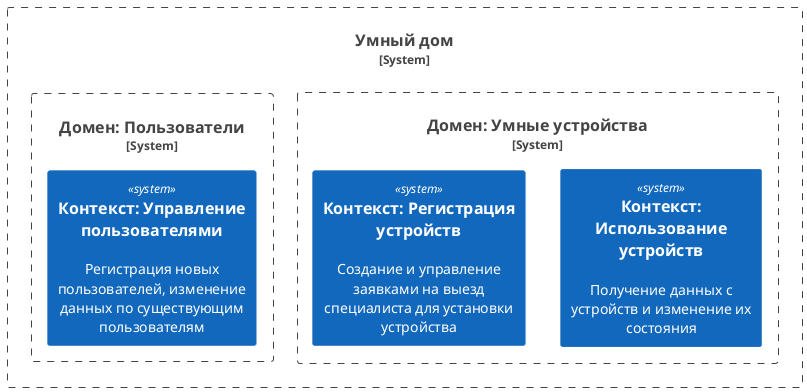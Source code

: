 @startuml

!include <C4/C4_Container.puml>

System_Boundary("SmartHome", "Умный дом") {
    System_Boundary("DeviceDomain", "Домен: Умные устройства") {
        System(ManageDevice, "Контекст: Использование устройств", "Получение данных с устройств и изменение их состояния")
        System(RegisterDevice, "Контекст: Регистрация устройств", "Создание и управление заявками на выезд специалиста для установки устройства")
    }

    System_Boundary("UserDomain", "Домен: Пользователи") {
        System(ManageUser, "Контекст: Управление пользователями", "Регистрация новых пользователей, изменение данных по существующим пользователям")
    }
}
@enduml